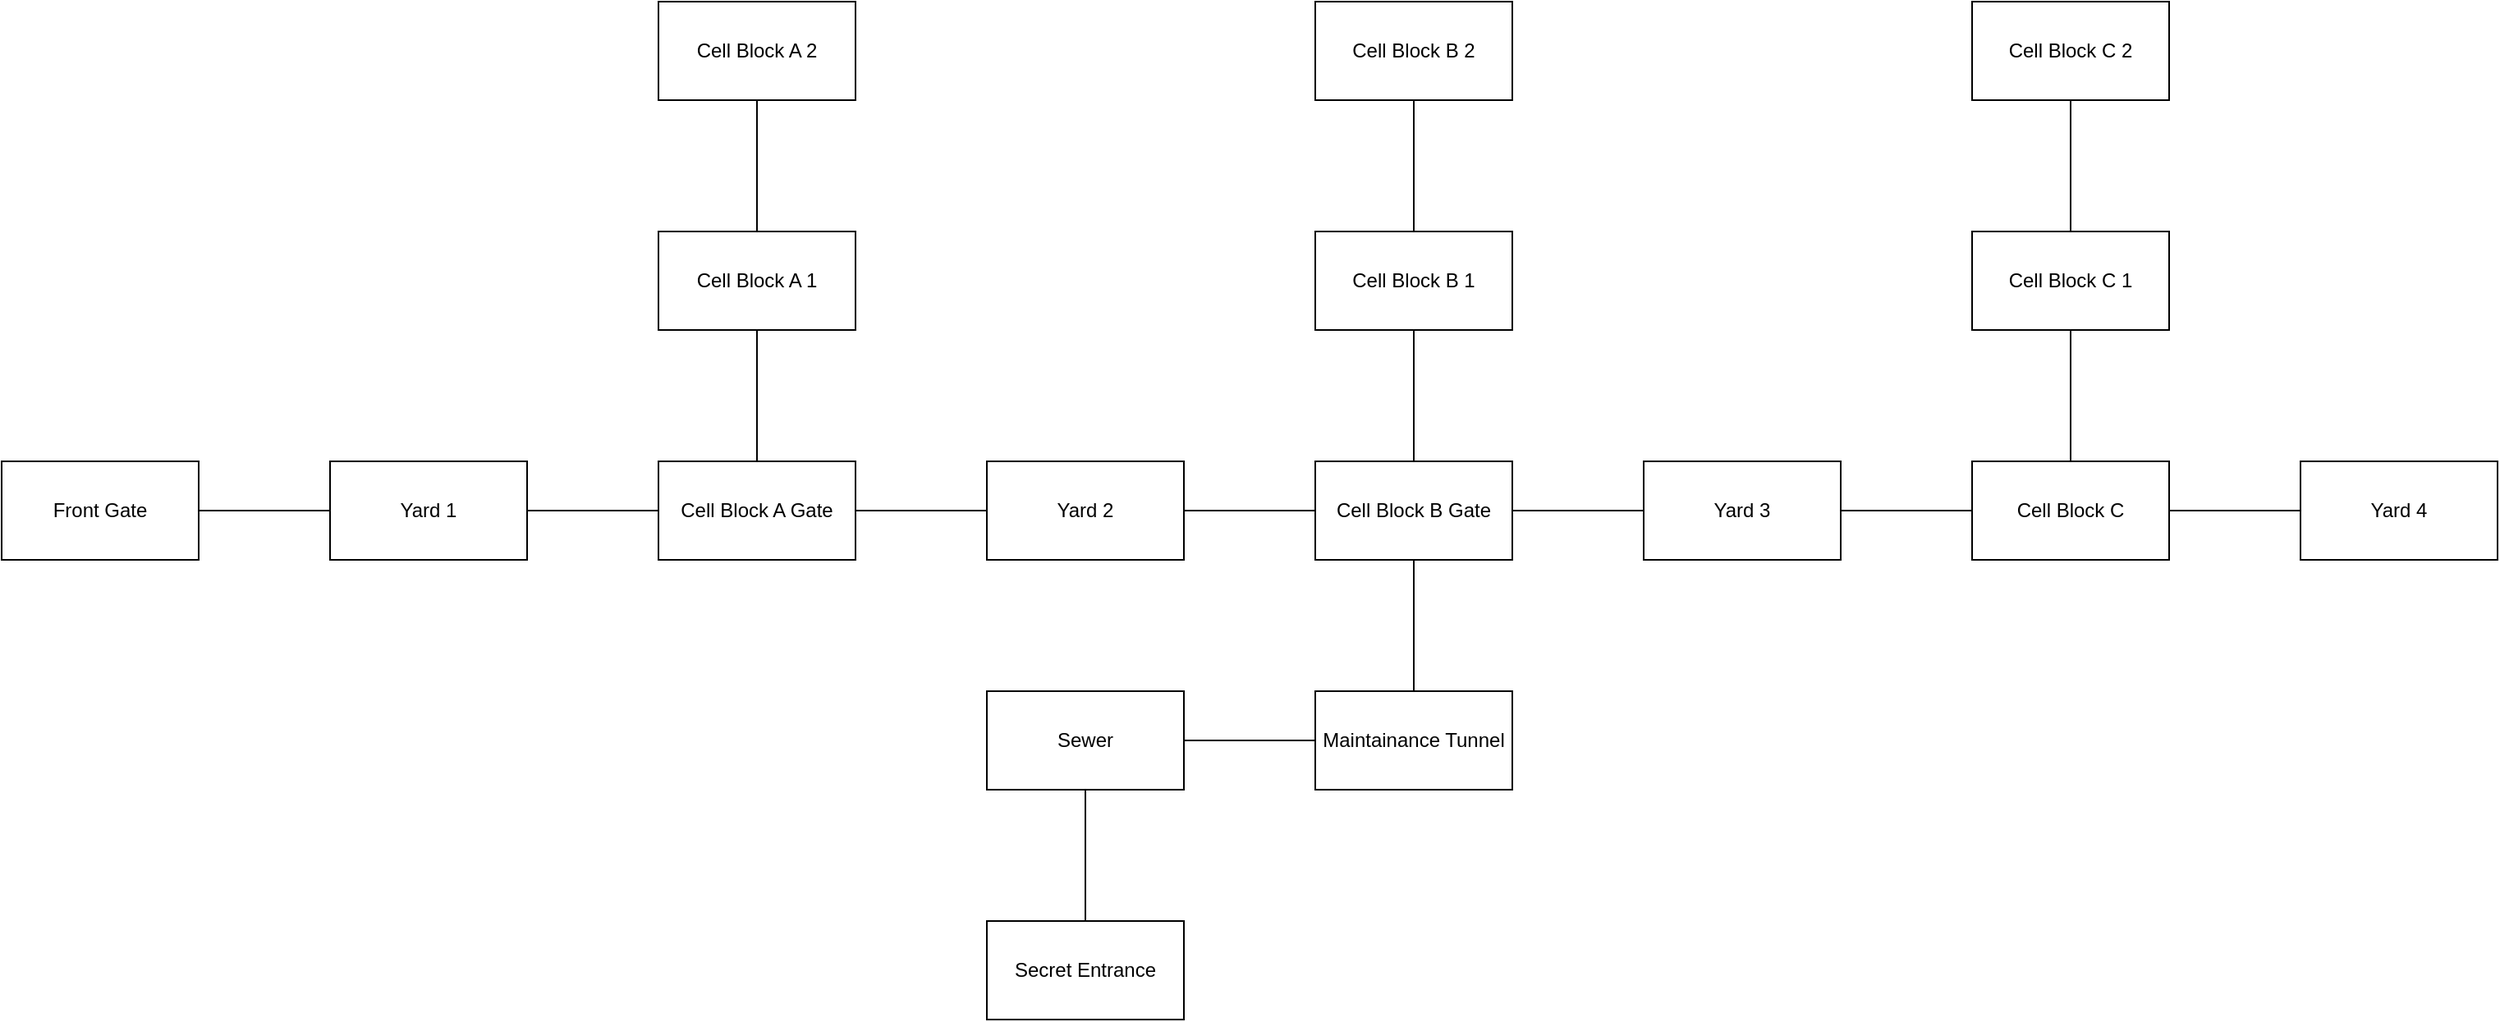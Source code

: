 <mxfile version="22.0.0" type="device">
  <diagram name="Page-1" id="hcupUOhgb61V8r5-_kg-">
    <mxGraphModel dx="2537" dy="1040" grid="1" gridSize="10" guides="1" tooltips="1" connect="1" arrows="1" fold="1" page="1" pageScale="1" pageWidth="850" pageHeight="1100" math="0" shadow="0">
      <root>
        <mxCell id="0" />
        <mxCell id="1" parent="0" />
        <mxCell id="w5KwIboTp7XOxFCGDFvr-3" value="" style="edgeStyle=orthogonalEdgeStyle;rounded=0;orthogonalLoop=1;jettySize=auto;html=1;endArrow=none;endFill=0;" edge="1" parent="1" source="w5KwIboTp7XOxFCGDFvr-1" target="w5KwIboTp7XOxFCGDFvr-2">
          <mxGeometry relative="1" as="geometry" />
        </mxCell>
        <mxCell id="w5KwIboTp7XOxFCGDFvr-7" value="" style="edgeStyle=orthogonalEdgeStyle;rounded=0;orthogonalLoop=1;jettySize=auto;html=1;endArrow=none;endFill=0;" edge="1" parent="1" source="w5KwIboTp7XOxFCGDFvr-1" target="w5KwIboTp7XOxFCGDFvr-6">
          <mxGeometry relative="1" as="geometry" />
        </mxCell>
        <mxCell id="w5KwIboTp7XOxFCGDFvr-9" value="" style="edgeStyle=orthogonalEdgeStyle;rounded=0;orthogonalLoop=1;jettySize=auto;html=1;endArrow=none;endFill=0;" edge="1" parent="1" source="w5KwIboTp7XOxFCGDFvr-1" target="w5KwIboTp7XOxFCGDFvr-8">
          <mxGeometry relative="1" as="geometry" />
        </mxCell>
        <mxCell id="w5KwIboTp7XOxFCGDFvr-1" value="Cell Block A Gate" style="rounded=0;whiteSpace=wrap;html=1;" vertex="1" parent="1">
          <mxGeometry x="-90" y="410" width="120" height="60" as="geometry" />
        </mxCell>
        <mxCell id="w5KwIboTp7XOxFCGDFvr-5" value="" style="edgeStyle=orthogonalEdgeStyle;rounded=0;orthogonalLoop=1;jettySize=auto;html=1;endArrow=none;endFill=0;" edge="1" parent="1" source="w5KwIboTp7XOxFCGDFvr-2" target="w5KwIboTp7XOxFCGDFvr-4">
          <mxGeometry relative="1" as="geometry" />
        </mxCell>
        <mxCell id="w5KwIboTp7XOxFCGDFvr-2" value="Cell Block A 1" style="whiteSpace=wrap;html=1;rounded=0;" vertex="1" parent="1">
          <mxGeometry x="-90" y="270" width="120" height="60" as="geometry" />
        </mxCell>
        <mxCell id="w5KwIboTp7XOxFCGDFvr-4" value="Cell Block A 2" style="whiteSpace=wrap;html=1;rounded=0;" vertex="1" parent="1">
          <mxGeometry x="-90" y="130" width="120" height="60" as="geometry" />
        </mxCell>
        <mxCell id="w5KwIboTp7XOxFCGDFvr-33" value="" style="edgeStyle=orthogonalEdgeStyle;rounded=0;orthogonalLoop=1;jettySize=auto;html=1;endArrow=none;endFill=0;" edge="1" parent="1" source="w5KwIboTp7XOxFCGDFvr-6" target="w5KwIboTp7XOxFCGDFvr-32">
          <mxGeometry relative="1" as="geometry" />
        </mxCell>
        <mxCell id="w5KwIboTp7XOxFCGDFvr-6" value="Yard 1" style="whiteSpace=wrap;html=1;rounded=0;" vertex="1" parent="1">
          <mxGeometry x="-290" y="410" width="120" height="60" as="geometry" />
        </mxCell>
        <mxCell id="w5KwIboTp7XOxFCGDFvr-11" value="" style="edgeStyle=orthogonalEdgeStyle;rounded=0;orthogonalLoop=1;jettySize=auto;html=1;endArrow=none;endFill=0;" edge="1" parent="1" source="w5KwIboTp7XOxFCGDFvr-8" target="w5KwIboTp7XOxFCGDFvr-10">
          <mxGeometry relative="1" as="geometry" />
        </mxCell>
        <mxCell id="w5KwIboTp7XOxFCGDFvr-8" value="Yard 2" style="whiteSpace=wrap;html=1;rounded=0;" vertex="1" parent="1">
          <mxGeometry x="110" y="410" width="120" height="60" as="geometry" />
        </mxCell>
        <mxCell id="w5KwIboTp7XOxFCGDFvr-13" value="" style="edgeStyle=orthogonalEdgeStyle;rounded=0;orthogonalLoop=1;jettySize=auto;html=1;endArrow=none;endFill=0;" edge="1" parent="1" source="w5KwIboTp7XOxFCGDFvr-10" target="w5KwIboTp7XOxFCGDFvr-12">
          <mxGeometry relative="1" as="geometry" />
        </mxCell>
        <mxCell id="w5KwIboTp7XOxFCGDFvr-19" value="" style="edgeStyle=orthogonalEdgeStyle;rounded=0;orthogonalLoop=1;jettySize=auto;html=1;endArrow=none;endFill=0;" edge="1" parent="1" source="w5KwIboTp7XOxFCGDFvr-10" target="w5KwIboTp7XOxFCGDFvr-18">
          <mxGeometry relative="1" as="geometry" />
        </mxCell>
        <mxCell id="w5KwIboTp7XOxFCGDFvr-27" value="" style="edgeStyle=orthogonalEdgeStyle;rounded=0;orthogonalLoop=1;jettySize=auto;html=1;endArrow=none;endFill=0;" edge="1" parent="1" source="w5KwIboTp7XOxFCGDFvr-10" target="w5KwIboTp7XOxFCGDFvr-26">
          <mxGeometry relative="1" as="geometry" />
        </mxCell>
        <mxCell id="w5KwIboTp7XOxFCGDFvr-10" value="Cell Block B Gate" style="whiteSpace=wrap;html=1;rounded=0;" vertex="1" parent="1">
          <mxGeometry x="310" y="410" width="120" height="60" as="geometry" />
        </mxCell>
        <mxCell id="w5KwIboTp7XOxFCGDFvr-15" value="" style="edgeStyle=orthogonalEdgeStyle;rounded=0;orthogonalLoop=1;jettySize=auto;html=1;endArrow=none;endFill=0;" edge="1" parent="1" source="w5KwIboTp7XOxFCGDFvr-12" target="w5KwIboTp7XOxFCGDFvr-14">
          <mxGeometry relative="1" as="geometry" />
        </mxCell>
        <mxCell id="w5KwIboTp7XOxFCGDFvr-12" value="Yard 3" style="whiteSpace=wrap;html=1;rounded=0;" vertex="1" parent="1">
          <mxGeometry x="510" y="410" width="120" height="60" as="geometry" />
        </mxCell>
        <mxCell id="w5KwIboTp7XOxFCGDFvr-17" value="" style="edgeStyle=orthogonalEdgeStyle;rounded=0;orthogonalLoop=1;jettySize=auto;html=1;endArrow=none;endFill=0;" edge="1" parent="1" source="w5KwIboTp7XOxFCGDFvr-14" target="w5KwIboTp7XOxFCGDFvr-16">
          <mxGeometry relative="1" as="geometry" />
        </mxCell>
        <mxCell id="w5KwIboTp7XOxFCGDFvr-23" value="" style="edgeStyle=orthogonalEdgeStyle;rounded=0;orthogonalLoop=1;jettySize=auto;html=1;endArrow=none;endFill=0;" edge="1" parent="1" source="w5KwIboTp7XOxFCGDFvr-14" target="w5KwIboTp7XOxFCGDFvr-22">
          <mxGeometry relative="1" as="geometry" />
        </mxCell>
        <mxCell id="w5KwIboTp7XOxFCGDFvr-14" value="Cell Block C" style="whiteSpace=wrap;html=1;rounded=0;" vertex="1" parent="1">
          <mxGeometry x="710" y="410" width="120" height="60" as="geometry" />
        </mxCell>
        <mxCell id="w5KwIboTp7XOxFCGDFvr-16" value="Yard 4" style="whiteSpace=wrap;html=1;rounded=0;" vertex="1" parent="1">
          <mxGeometry x="910" y="410" width="120" height="60" as="geometry" />
        </mxCell>
        <mxCell id="w5KwIboTp7XOxFCGDFvr-21" value="" style="edgeStyle=orthogonalEdgeStyle;rounded=0;orthogonalLoop=1;jettySize=auto;html=1;endArrow=none;endFill=0;" edge="1" parent="1" source="w5KwIboTp7XOxFCGDFvr-18" target="w5KwIboTp7XOxFCGDFvr-20">
          <mxGeometry relative="1" as="geometry" />
        </mxCell>
        <mxCell id="w5KwIboTp7XOxFCGDFvr-18" value="Cell Block B 1" style="whiteSpace=wrap;html=1;rounded=0;" vertex="1" parent="1">
          <mxGeometry x="310" y="270" width="120" height="60" as="geometry" />
        </mxCell>
        <mxCell id="w5KwIboTp7XOxFCGDFvr-20" value="Cell Block B 2" style="whiteSpace=wrap;html=1;rounded=0;" vertex="1" parent="1">
          <mxGeometry x="310" y="130" width="120" height="60" as="geometry" />
        </mxCell>
        <mxCell id="w5KwIboTp7XOxFCGDFvr-25" value="" style="edgeStyle=orthogonalEdgeStyle;rounded=0;orthogonalLoop=1;jettySize=auto;html=1;endArrow=none;endFill=0;" edge="1" parent="1" source="w5KwIboTp7XOxFCGDFvr-22" target="w5KwIboTp7XOxFCGDFvr-24">
          <mxGeometry relative="1" as="geometry" />
        </mxCell>
        <mxCell id="w5KwIboTp7XOxFCGDFvr-22" value="Cell Block C 1" style="whiteSpace=wrap;html=1;rounded=0;" vertex="1" parent="1">
          <mxGeometry x="710" y="270" width="120" height="60" as="geometry" />
        </mxCell>
        <mxCell id="w5KwIboTp7XOxFCGDFvr-24" value="Cell Block C 2" style="whiteSpace=wrap;html=1;rounded=0;" vertex="1" parent="1">
          <mxGeometry x="710" y="130" width="120" height="60" as="geometry" />
        </mxCell>
        <mxCell id="w5KwIboTp7XOxFCGDFvr-29" value="" style="edgeStyle=orthogonalEdgeStyle;rounded=0;orthogonalLoop=1;jettySize=auto;html=1;endArrow=none;endFill=0;" edge="1" parent="1" source="w5KwIboTp7XOxFCGDFvr-26" target="w5KwIboTp7XOxFCGDFvr-28">
          <mxGeometry relative="1" as="geometry" />
        </mxCell>
        <mxCell id="w5KwIboTp7XOxFCGDFvr-26" value="Maintainance Tunnel" style="whiteSpace=wrap;html=1;rounded=0;" vertex="1" parent="1">
          <mxGeometry x="310" y="550" width="120" height="60" as="geometry" />
        </mxCell>
        <mxCell id="w5KwIboTp7XOxFCGDFvr-31" value="" style="edgeStyle=orthogonalEdgeStyle;rounded=0;orthogonalLoop=1;jettySize=auto;html=1;endArrow=none;endFill=0;" edge="1" parent="1" source="w5KwIboTp7XOxFCGDFvr-28" target="w5KwIboTp7XOxFCGDFvr-30">
          <mxGeometry relative="1" as="geometry" />
        </mxCell>
        <mxCell id="w5KwIboTp7XOxFCGDFvr-28" value="Sewer" style="whiteSpace=wrap;html=1;rounded=0;" vertex="1" parent="1">
          <mxGeometry x="110" y="550" width="120" height="60" as="geometry" />
        </mxCell>
        <mxCell id="w5KwIboTp7XOxFCGDFvr-30" value="Secret Entrance" style="whiteSpace=wrap;html=1;rounded=0;" vertex="1" parent="1">
          <mxGeometry x="110" y="690" width="120" height="60" as="geometry" />
        </mxCell>
        <mxCell id="w5KwIboTp7XOxFCGDFvr-32" value="Front Gate" style="whiteSpace=wrap;html=1;rounded=0;" vertex="1" parent="1">
          <mxGeometry x="-490" y="410" width="120" height="60" as="geometry" />
        </mxCell>
      </root>
    </mxGraphModel>
  </diagram>
</mxfile>
